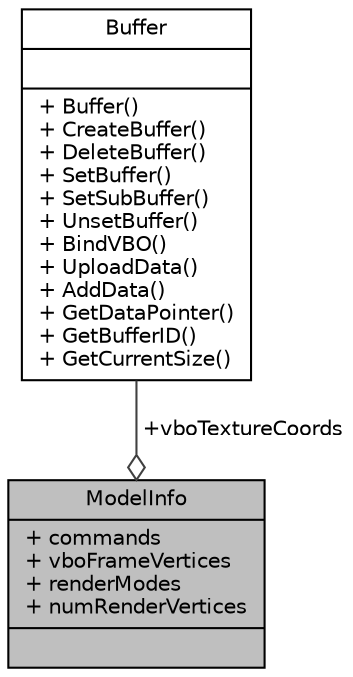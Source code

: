 digraph "ModelInfo"
{
 // LATEX_PDF_SIZE
  edge [fontname="Helvetica",fontsize="10",labelfontname="Helvetica",labelfontsize="10"];
  node [fontname="Helvetica",fontsize="10",shape=record];
  Node1 [label="{ModelInfo\n|+ commands\l+ vboFrameVertices\l+ renderModes\l+ numRenderVertices\l|}",height=0.2,width=0.4,color="black", fillcolor="grey75", style="filled", fontcolor="black",tooltip=" "];
  Node2 -> Node1 [color="grey25",fontsize="10",style="solid",label=" +vboTextureCoords" ,arrowhead="odiamond",fontname="Helvetica"];
  Node2 [label="{Buffer\n||+ Buffer()\l+ CreateBuffer()\l+ DeleteBuffer()\l+ SetBuffer()\l+ SetSubBuffer()\l+ UnsetBuffer()\l+ BindVBO()\l+ UploadData()\l+ AddData()\l+ GetDataPointer()\l+ GetBufferID()\l+ GetCurrentSize()\l}",height=0.2,width=0.4,color="black", fillcolor="white", style="filled",URL="$class_buffer.html",tooltip=" "];
}
